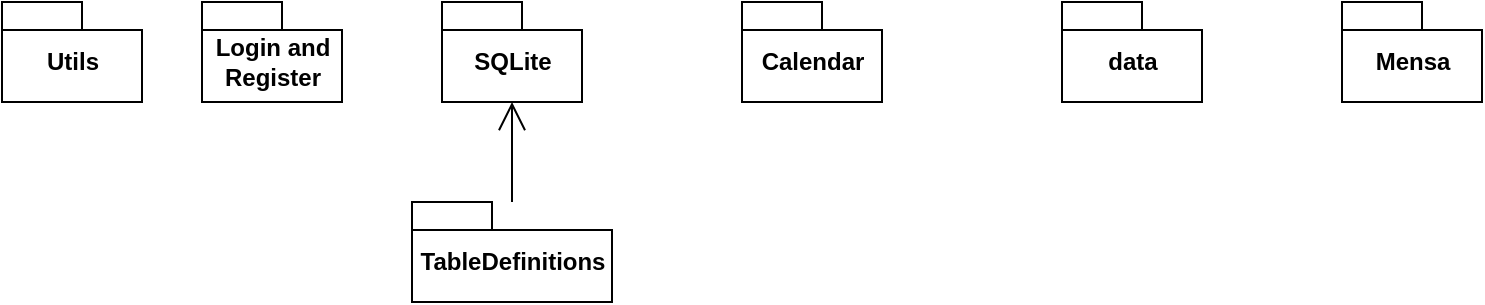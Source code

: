 <mxfile version="19.0.3" type="device"><diagram id="CGESKI2iT3zRC6-1oC_u" name="Page-1"><mxGraphModel dx="1360" dy="905" grid="1" gridSize="10" guides="1" tooltips="1" connect="1" arrows="1" fold="1" page="1" pageScale="1" pageWidth="1654" pageHeight="1169" math="0" shadow="0"><root><mxCell id="0"/><mxCell id="1" parent="0"/><mxCell id="aOJX4eHvJz6dbztrQ99H-2" value="Utils" style="shape=folder;fontStyle=1;spacingTop=10;tabWidth=40;tabHeight=14;tabPosition=left;html=1;" parent="1" vertex="1"><mxGeometry x="40" y="90" width="70" height="50" as="geometry"/></mxCell><mxCell id="aOJX4eHvJz6dbztrQ99H-3" value="Login and &lt;br&gt;Register" style="shape=folder;fontStyle=1;spacingTop=10;tabWidth=40;tabHeight=14;tabPosition=left;html=1;" parent="1" vertex="1"><mxGeometry x="140" y="90" width="70" height="50" as="geometry"/></mxCell><mxCell id="aOJX4eHvJz6dbztrQ99H-4" value="SQLite" style="shape=folder;fontStyle=1;spacingTop=10;tabWidth=40;tabHeight=14;tabPosition=left;html=1;" parent="1" vertex="1"><mxGeometry x="260" y="90" width="70" height="50" as="geometry"/></mxCell><mxCell id="aOJX4eHvJz6dbztrQ99H-5" value="&lt;div&gt;TableDefinitions&lt;/div&gt;" style="shape=folder;fontStyle=1;spacingTop=10;tabWidth=40;tabHeight=14;tabPosition=left;html=1;" parent="1" vertex="1"><mxGeometry x="245" y="190" width="100" height="50" as="geometry"/></mxCell><mxCell id="aOJX4eHvJz6dbztrQ99H-11" value="" style="endArrow=open;endFill=1;endSize=12;html=1;rounded=0;" parent="1" source="aOJX4eHvJz6dbztrQ99H-5" target="aOJX4eHvJz6dbztrQ99H-4" edge="1"><mxGeometry width="160" relative="1" as="geometry"><mxPoint x="330" y="370" as="sourcePoint"/><mxPoint x="490" y="370" as="targetPoint"/></mxGeometry></mxCell><mxCell id="aOJX4eHvJz6dbztrQ99H-14" value="&lt;div&gt;Calendar&lt;/div&gt;" style="shape=folder;fontStyle=1;spacingTop=10;tabWidth=40;tabHeight=14;tabPosition=left;html=1;" parent="1" vertex="1"><mxGeometry x="410" y="90" width="70" height="50" as="geometry"/></mxCell><mxCell id="aOJX4eHvJz6dbztrQ99H-16" value="&lt;div&gt;data&lt;br&gt;&lt;/div&gt;" style="shape=folder;fontStyle=1;spacingTop=10;tabWidth=40;tabHeight=14;tabPosition=left;html=1;" parent="1" vertex="1"><mxGeometry x="570" y="90" width="70" height="50" as="geometry"/></mxCell><mxCell id="aOJX4eHvJz6dbztrQ99H-23" value="Mensa" style="shape=folder;fontStyle=1;spacingTop=10;tabWidth=40;tabHeight=14;tabPosition=left;html=1;" parent="1" vertex="1"><mxGeometry x="710" y="90" width="70" height="50" as="geometry"/></mxCell></root></mxGraphModel></diagram></mxfile>